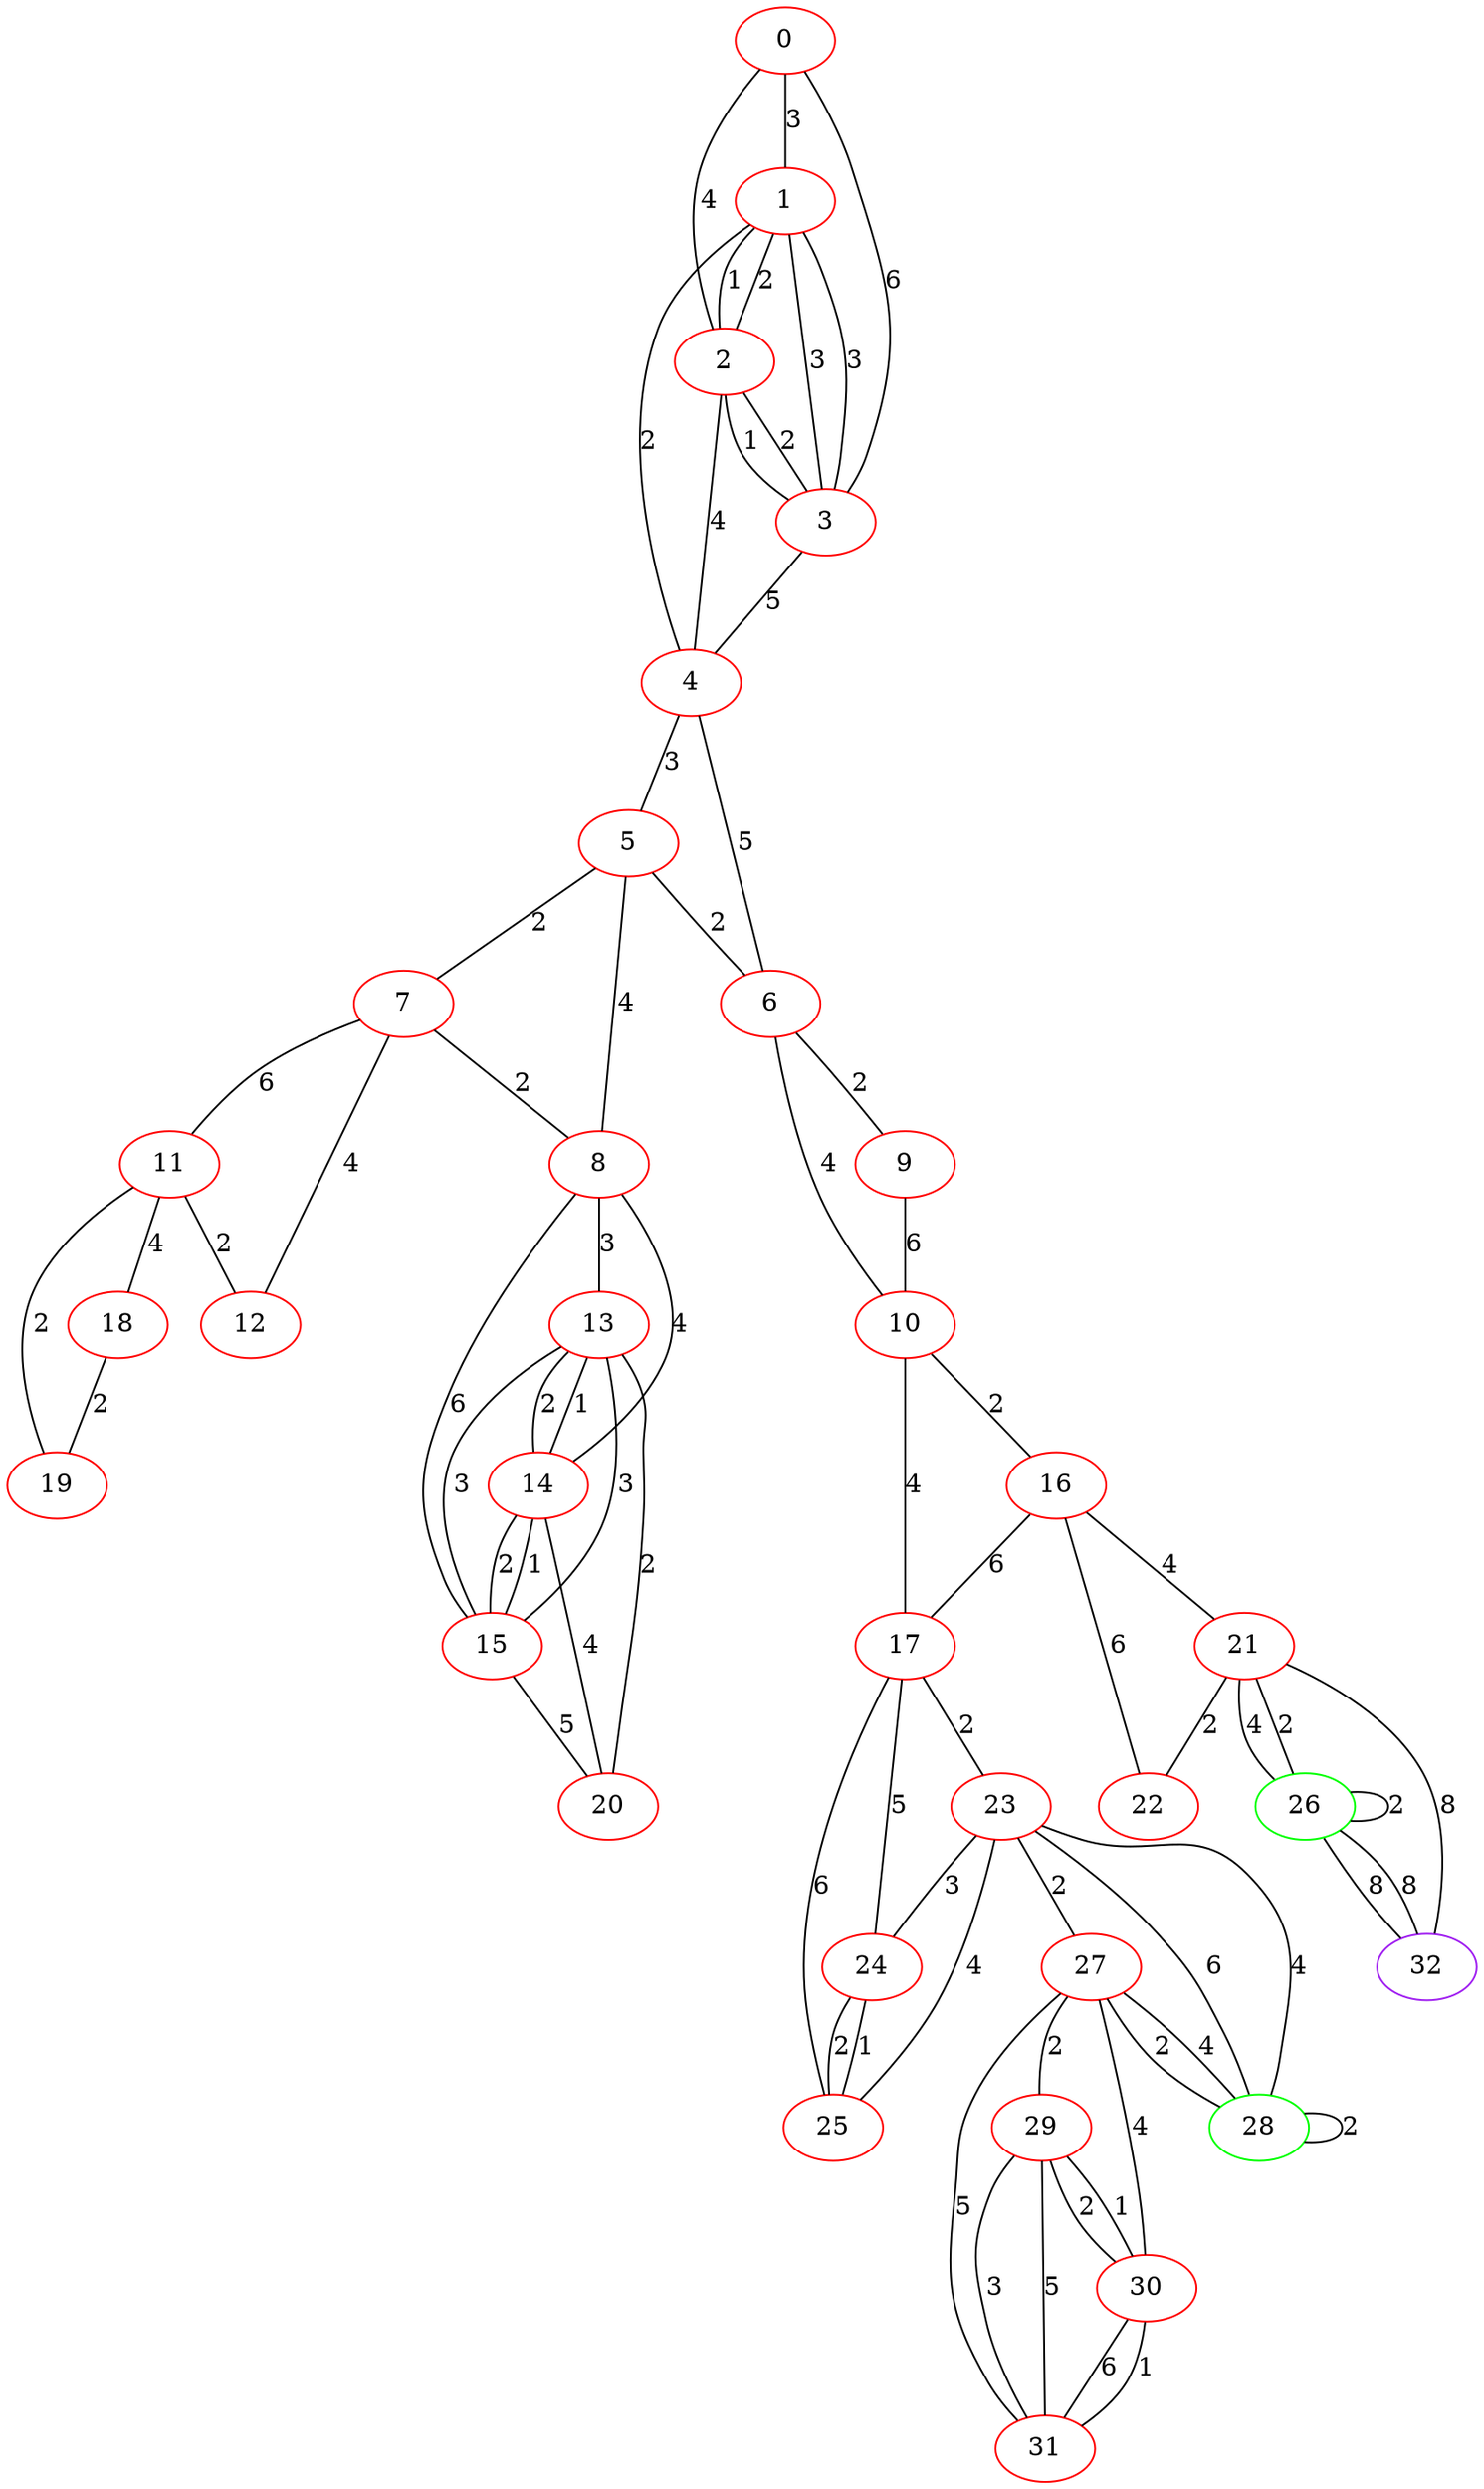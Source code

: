 graph "" {
0 [color=red, weight=1];
1 [color=red, weight=1];
2 [color=red, weight=1];
3 [color=red, weight=1];
4 [color=red, weight=1];
5 [color=red, weight=1];
6 [color=red, weight=1];
7 [color=red, weight=1];
8 [color=red, weight=1];
9 [color=red, weight=1];
10 [color=red, weight=1];
11 [color=red, weight=1];
12 [color=red, weight=1];
13 [color=red, weight=1];
14 [color=red, weight=1];
15 [color=red, weight=1];
16 [color=red, weight=1];
17 [color=red, weight=1];
18 [color=red, weight=1];
19 [color=red, weight=1];
20 [color=red, weight=1];
21 [color=red, weight=1];
22 [color=red, weight=1];
23 [color=red, weight=1];
24 [color=red, weight=1];
25 [color=red, weight=1];
26 [color=green, weight=2];
27 [color=red, weight=1];
28 [color=green, weight=2];
29 [color=red, weight=1];
30 [color=red, weight=1];
31 [color=red, weight=1];
32 [color=purple, weight=4];
0 -- 1  [key=0, label=3];
0 -- 2  [key=0, label=4];
0 -- 3  [key=0, label=6];
1 -- 2  [key=0, label=1];
1 -- 2  [key=1, label=2];
1 -- 3  [key=0, label=3];
1 -- 3  [key=1, label=3];
1 -- 4  [key=0, label=2];
2 -- 3  [key=0, label=2];
2 -- 3  [key=1, label=1];
2 -- 4  [key=0, label=4];
3 -- 4  [key=0, label=5];
4 -- 5  [key=0, label=3];
4 -- 6  [key=0, label=5];
5 -- 8  [key=0, label=4];
5 -- 6  [key=0, label=2];
5 -- 7  [key=0, label=2];
6 -- 9  [key=0, label=2];
6 -- 10  [key=0, label=4];
7 -- 8  [key=0, label=2];
7 -- 11  [key=0, label=6];
7 -- 12  [key=0, label=4];
8 -- 13  [key=0, label=3];
8 -- 14  [key=0, label=4];
8 -- 15  [key=0, label=6];
9 -- 10  [key=0, label=6];
10 -- 16  [key=0, label=2];
10 -- 17  [key=0, label=4];
11 -- 18  [key=0, label=4];
11 -- 19  [key=0, label=2];
11 -- 12  [key=0, label=2];
13 -- 20  [key=0, label=2];
13 -- 14  [key=0, label=2];
13 -- 14  [key=1, label=1];
13 -- 15  [key=0, label=3];
13 -- 15  [key=1, label=3];
14 -- 20  [key=0, label=4];
14 -- 15  [key=0, label=1];
14 -- 15  [key=1, label=2];
15 -- 20  [key=0, label=5];
16 -- 17  [key=0, label=6];
16 -- 21  [key=0, label=4];
16 -- 22  [key=0, label=6];
17 -- 24  [key=0, label=5];
17 -- 25  [key=0, label=6];
17 -- 23  [key=0, label=2];
18 -- 19  [key=0, label=2];
21 -- 32  [key=0, label=8];
21 -- 26  [key=0, label=4];
21 -- 26  [key=1, label=2];
21 -- 22  [key=0, label=2];
23 -- 24  [key=0, label=3];
23 -- 27  [key=0, label=2];
23 -- 28  [key=0, label=4];
23 -- 28  [key=1, label=6];
23 -- 25  [key=0, label=4];
24 -- 25  [key=0, label=2];
24 -- 25  [key=1, label=1];
26 -- 32  [key=0, label=8];
26 -- 32  [key=1, label=8];
26 -- 26  [key=0, label=2];
27 -- 28  [key=0, label=2];
27 -- 28  [key=1, label=4];
27 -- 29  [key=0, label=2];
27 -- 30  [key=0, label=4];
27 -- 31  [key=0, label=5];
28 -- 28  [key=0, label=2];
29 -- 30  [key=0, label=2];
29 -- 30  [key=1, label=1];
29 -- 31  [key=0, label=3];
29 -- 31  [key=1, label=5];
30 -- 31  [key=0, label=1];
30 -- 31  [key=1, label=6];
}
